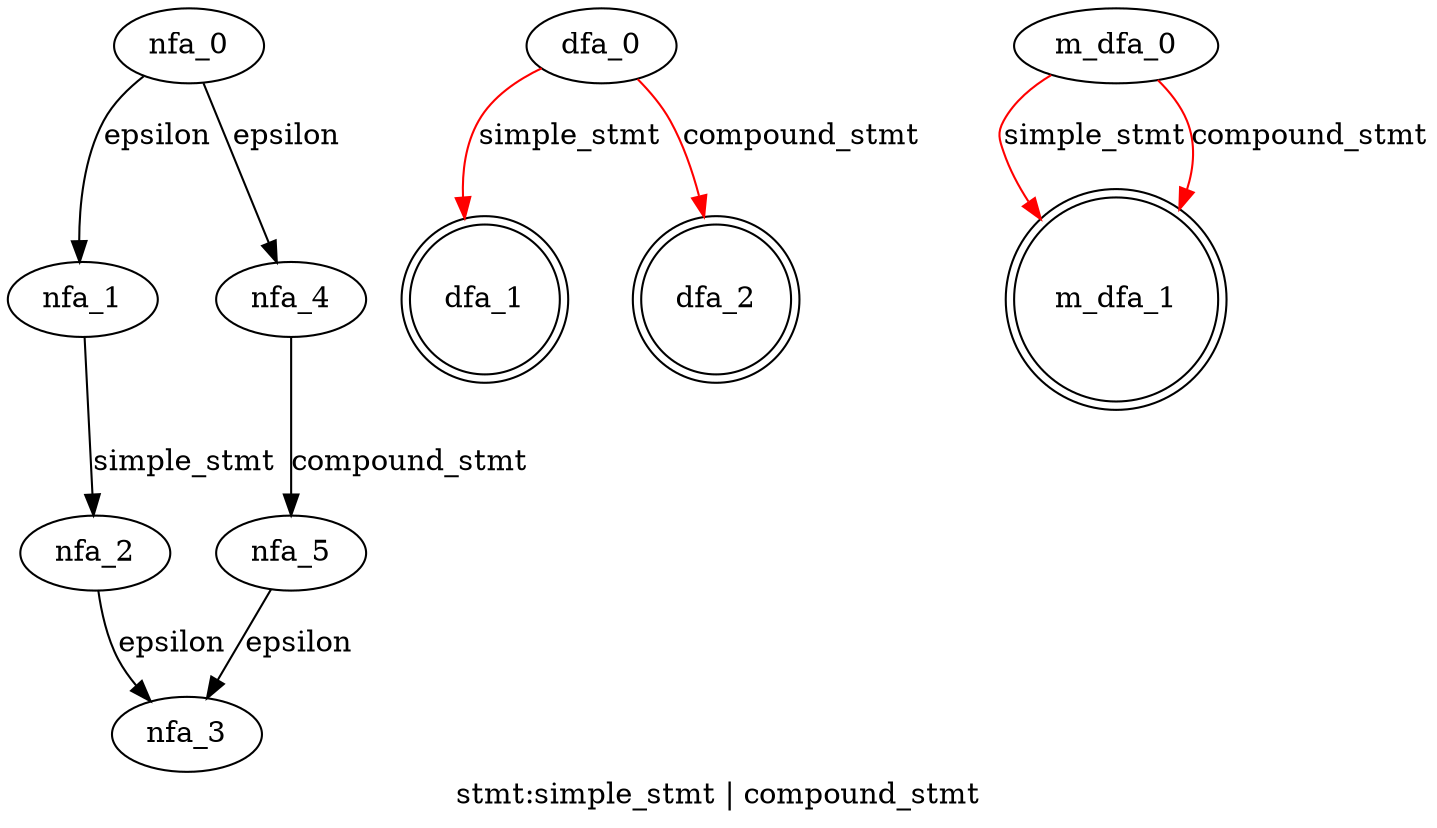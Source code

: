 digraph stmt {
 graph[label="stmt:simple_stmt | compound_stmt"]
 subgraph stmt_nfa {
  nfa_0->nfa_1[label="epsilon"]
  nfa_1->nfa_2[label="simple_stmt"]
  nfa_2->nfa_3[label="epsilon"]
  nfa_0->nfa_4[label="epsilon"]
  nfa_4->nfa_5[label="compound_stmt"]
  nfa_5->nfa_3[label="epsilon"]
  }
 subgraph stmt_dfa {
  dfa_0->dfa_1[label="simple_stmt",color=red]
  dfa_0->dfa_2[label="compound_stmt",color=red]
  dfa_1[shape=doublecircle]
  dfa_2[shape=doublecircle]
  }
 subgraph stmt_m_dfa {
  m_dfa_0->m_dfa_1[label="simple_stmt",color=red]
  m_dfa_0->m_dfa_1[label="compound_stmt",color=red]
  m_dfa_1[shape=doublecircle]
  }
}
